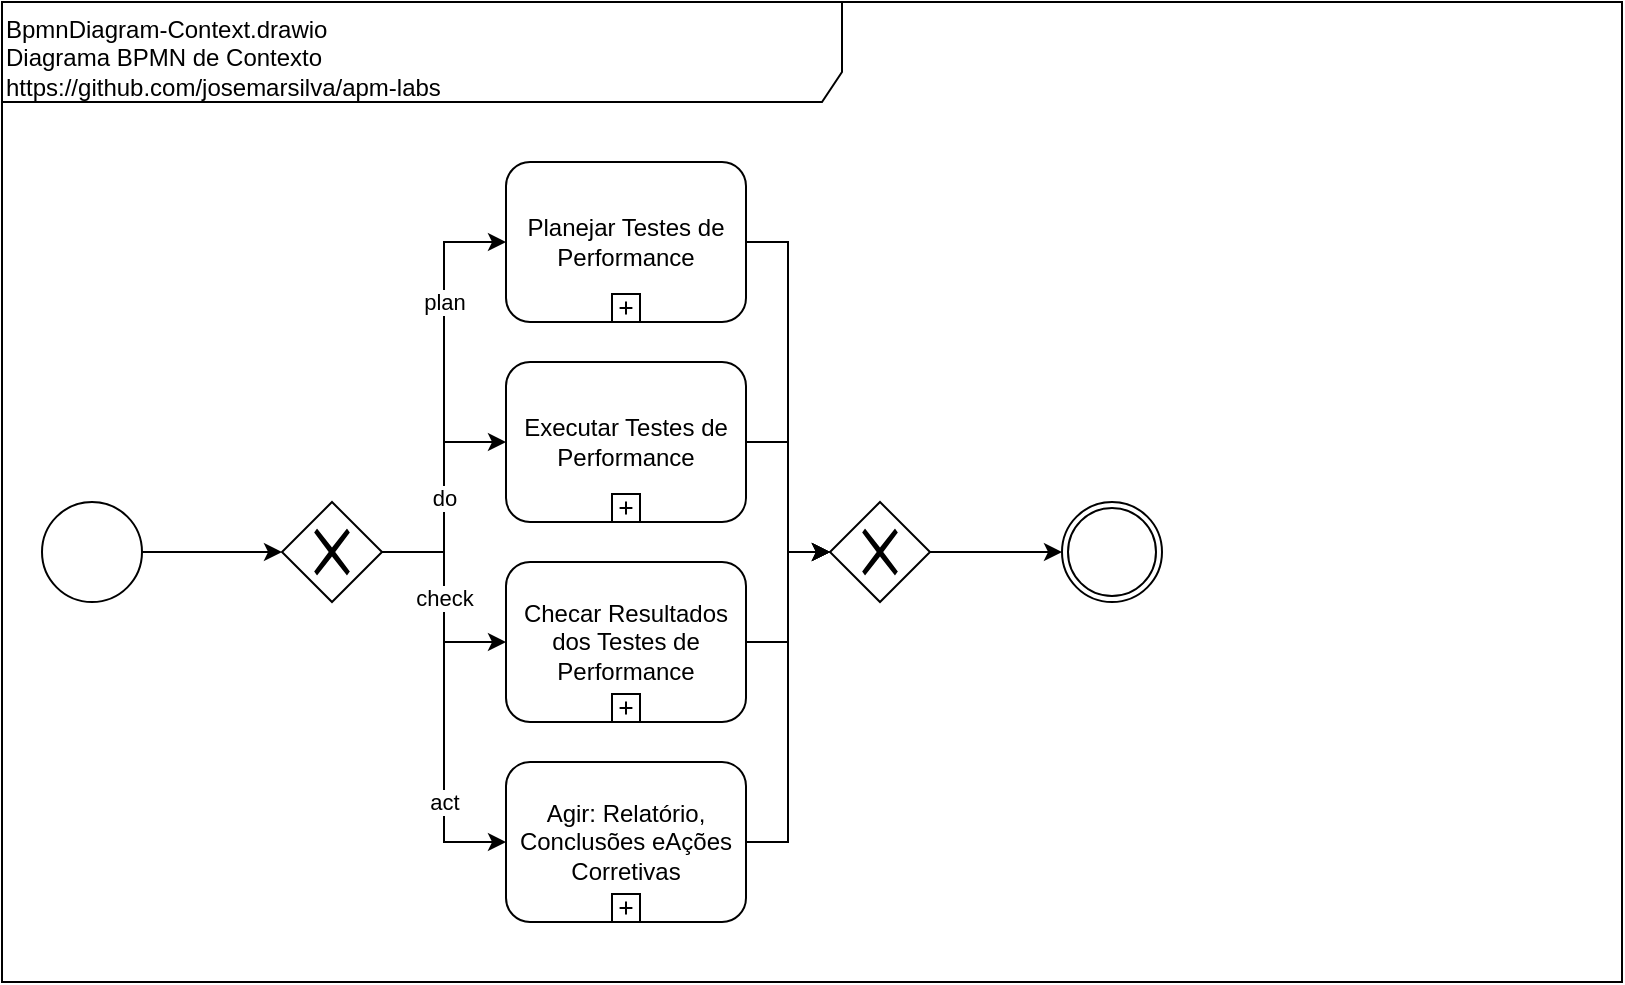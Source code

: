 <mxfile version="13.8.6" type="device"><diagram id="vquhxM4Gl7vizDkbJRud" name="BpmnDiagram-Context"><mxGraphModel dx="526" dy="371" grid="1" gridSize="10" guides="1" tooltips="1" connect="1" arrows="1" fold="1" page="1" pageScale="1" pageWidth="827" pageHeight="1169" math="0" shadow="0"><root><mxCell id="0"/><mxCell id="1" parent="0"/><mxCell id="9FJbmSECMvXUI47Kb-CV-2" value="&lt;div&gt;&lt;/div&gt;BpmnDiagram-Context.drawio&lt;br&gt;Diagrama BPMN de Contexto&lt;br&gt;https://github.com/josemarsilva/apm-labs" style="shape=umlFrame;whiteSpace=wrap;html=1;width=420;height=50;verticalAlign=top;align=left;" parent="1" vertex="1"><mxGeometry x="10" y="10" width="810" height="490" as="geometry"/></mxCell><mxCell id="7eEHDmrFOn13cqnMQ7j4-6" value="act" style="edgeStyle=orthogonalEdgeStyle;rounded=0;orthogonalLoop=1;jettySize=auto;html=1;entryX=0;entryY=0.5;entryDx=0;entryDy=0;exitX=1;exitY=0.5;exitDx=0;exitDy=0;" parent="1" source="9FJbmSECMvXUI47Kb-CV-3" target="7eEHDmrFOn13cqnMQ7j4-4" edge="1"><mxGeometry x="0.507" relative="1" as="geometry"><mxPoint x="210" y="295" as="sourcePoint"/><mxPoint x="272" y="340" as="targetPoint"/><mxPoint as="offset"/></mxGeometry></mxCell><mxCell id="7eEHDmrFOn13cqnMQ7j4-3" value="plan" style="edgeStyle=orthogonalEdgeStyle;rounded=0;orthogonalLoop=1;jettySize=auto;html=1;entryX=0;entryY=0.5;entryDx=0;entryDy=0;exitX=1;exitY=0.5;exitDx=0;exitDy=0;" parent="1" source="9FJbmSECMvXUI47Kb-CV-3" target="7eEHDmrFOn13cqnMQ7j4-1" edge="1"><mxGeometry x="0.438" relative="1" as="geometry"><mxPoint x="210" y="295" as="sourcePoint"/><mxPoint x="272" y="240" as="targetPoint"/><mxPoint as="offset"/></mxGeometry></mxCell><mxCell id="9FJbmSECMvXUI47Kb-CV-4" style="edgeStyle=orthogonalEdgeStyle;rounded=0;orthogonalLoop=1;jettySize=auto;html=1;" parent="1" source="9FJbmSECMvXUI47Kb-CV-1" target="9FJbmSECMvXUI47Kb-CV-3" edge="1"><mxGeometry relative="1" as="geometry"/></mxCell><mxCell id="9FJbmSECMvXUI47Kb-CV-1" value="" style="shape=mxgraph.bpmn.shape;html=1;verticalLabelPosition=bottom;labelBackgroundColor=#ffffff;verticalAlign=top;align=center;perimeter=ellipsePerimeter;outlineConnect=0;outline=standard;symbol=general;" parent="1" vertex="1"><mxGeometry x="30" y="260" width="50" height="50" as="geometry"/></mxCell><mxCell id="9FJbmSECMvXUI47Kb-CV-8" value="do" style="edgeStyle=orthogonalEdgeStyle;rounded=0;orthogonalLoop=1;jettySize=auto;html=1;entryX=0;entryY=0.5;entryDx=0;entryDy=0;" parent="1" source="9FJbmSECMvXUI47Kb-CV-3" target="9FJbmSECMvXUI47Kb-CV-6" edge="1"><mxGeometry relative="1" as="geometry"/></mxCell><mxCell id="9FJbmSECMvXUI47Kb-CV-11" value="check" style="edgeStyle=orthogonalEdgeStyle;rounded=0;orthogonalLoop=1;jettySize=auto;html=1;entryX=0;entryY=0.5;entryDx=0;entryDy=0;" parent="1" source="9FJbmSECMvXUI47Kb-CV-3" target="9FJbmSECMvXUI47Kb-CV-9" edge="1"><mxGeometry relative="1" as="geometry"/></mxCell><mxCell id="9FJbmSECMvXUI47Kb-CV-3" value="" style="shape=mxgraph.bpmn.shape;html=1;verticalLabelPosition=bottom;labelBackgroundColor=#ffffff;verticalAlign=top;align=center;perimeter=rhombusPerimeter;background=gateway;outlineConnect=0;outline=none;symbol=exclusiveGw;" parent="1" vertex="1"><mxGeometry x="150" y="260" width="50" height="50" as="geometry"/></mxCell><mxCell id="9FJbmSECMvXUI47Kb-CV-15" style="edgeStyle=orthogonalEdgeStyle;rounded=0;orthogonalLoop=1;jettySize=auto;html=1;" parent="1" source="9FJbmSECMvXUI47Kb-CV-5" target="9FJbmSECMvXUI47Kb-CV-14" edge="1"><mxGeometry relative="1" as="geometry"/></mxCell><mxCell id="9FJbmSECMvXUI47Kb-CV-5" value="" style="shape=mxgraph.bpmn.shape;html=1;verticalLabelPosition=bottom;labelBackgroundColor=#ffffff;verticalAlign=top;align=center;perimeter=rhombusPerimeter;background=gateway;outlineConnect=0;outline=none;symbol=exclusiveGw;" parent="1" vertex="1"><mxGeometry x="424" y="260" width="50" height="50" as="geometry"/></mxCell><mxCell id="9FJbmSECMvXUI47Kb-CV-12" style="edgeStyle=orthogonalEdgeStyle;rounded=0;orthogonalLoop=1;jettySize=auto;html=1;entryX=0;entryY=0.5;entryDx=0;entryDy=0;" parent="1" source="9FJbmSECMvXUI47Kb-CV-6" target="9FJbmSECMvXUI47Kb-CV-5" edge="1"><mxGeometry relative="1" as="geometry"/></mxCell><mxCell id="9FJbmSECMvXUI47Kb-CV-6" value="Executar Testes de Performance" style="html=1;whiteSpace=wrap;rounded=1;dropTarget=0;align=center;" parent="1" vertex="1"><mxGeometry x="262" y="190" width="120" height="80" as="geometry"/></mxCell><mxCell id="9FJbmSECMvXUI47Kb-CV-7" value="" style="html=1;shape=plus;outlineConnect=0;" parent="9FJbmSECMvXUI47Kb-CV-6" vertex="1"><mxGeometry x="0.5" y="1" width="14" height="14" relative="1" as="geometry"><mxPoint x="-7" y="-14" as="offset"/></mxGeometry></mxCell><mxCell id="9FJbmSECMvXUI47Kb-CV-13" style="edgeStyle=orthogonalEdgeStyle;rounded=0;orthogonalLoop=1;jettySize=auto;html=1;entryX=0;entryY=0.5;entryDx=0;entryDy=0;" parent="1" source="9FJbmSECMvXUI47Kb-CV-9" target="9FJbmSECMvXUI47Kb-CV-5" edge="1"><mxGeometry relative="1" as="geometry"/></mxCell><mxCell id="9FJbmSECMvXUI47Kb-CV-9" value="Checar Resultados dos Testes de Performance" style="html=1;whiteSpace=wrap;rounded=1;dropTarget=0;align=center;" parent="1" vertex="1"><mxGeometry x="262" y="290" width="120" height="80" as="geometry"/></mxCell><mxCell id="9FJbmSECMvXUI47Kb-CV-10" value="" style="html=1;shape=plus;outlineConnect=0;" parent="9FJbmSECMvXUI47Kb-CV-9" vertex="1"><mxGeometry x="0.5" y="1" width="14" height="14" relative="1" as="geometry"><mxPoint x="-7" y="-14" as="offset"/></mxGeometry></mxCell><mxCell id="9FJbmSECMvXUI47Kb-CV-14" value="" style="shape=mxgraph.bpmn.shape;html=1;verticalLabelPosition=bottom;labelBackgroundColor=#ffffff;verticalAlign=top;align=center;perimeter=ellipsePerimeter;outlineConnect=0;outline=throwing;symbol=general;" parent="1" vertex="1"><mxGeometry x="540" y="260" width="50" height="50" as="geometry"/></mxCell><mxCell id="7eEHDmrFOn13cqnMQ7j4-1" value="Planejar Testes de Performance" style="html=1;whiteSpace=wrap;rounded=1;dropTarget=0;align=center;" parent="1" vertex="1"><mxGeometry x="262" y="90" width="120" height="80" as="geometry"/></mxCell><mxCell id="7eEHDmrFOn13cqnMQ7j4-2" value="" style="html=1;shape=plus;outlineConnect=0;" parent="7eEHDmrFOn13cqnMQ7j4-1" vertex="1"><mxGeometry x="0.5" y="1" width="14" height="14" relative="1" as="geometry"><mxPoint x="-7" y="-14" as="offset"/></mxGeometry></mxCell><mxCell id="7eEHDmrFOn13cqnMQ7j4-4" value="Agir: Relatório, Conclusões eAções Corretivas" style="html=1;whiteSpace=wrap;rounded=1;dropTarget=0;align=center;" parent="1" vertex="1"><mxGeometry x="262" y="390" width="120" height="80" as="geometry"/></mxCell><mxCell id="7eEHDmrFOn13cqnMQ7j4-5" value="" style="html=1;shape=plus;outlineConnect=0;" parent="7eEHDmrFOn13cqnMQ7j4-4" vertex="1"><mxGeometry x="0.5" y="1" width="14" height="14" relative="1" as="geometry"><mxPoint x="-7" y="-14" as="offset"/></mxGeometry></mxCell><mxCell id="7eEHDmrFOn13cqnMQ7j4-7" style="edgeStyle=orthogonalEdgeStyle;rounded=0;orthogonalLoop=1;jettySize=auto;html=1;entryX=0;entryY=0.5;entryDx=0;entryDy=0;" parent="1" source="7eEHDmrFOn13cqnMQ7j4-1" target="9FJbmSECMvXUI47Kb-CV-5" edge="1"><mxGeometry relative="1" as="geometry"><mxPoint x="392" y="240" as="sourcePoint"/><mxPoint x="434" y="295" as="targetPoint"/></mxGeometry></mxCell><mxCell id="7eEHDmrFOn13cqnMQ7j4-8" style="edgeStyle=orthogonalEdgeStyle;rounded=0;orthogonalLoop=1;jettySize=auto;html=1;entryX=0;entryY=0.5;entryDx=0;entryDy=0;" parent="1" source="7eEHDmrFOn13cqnMQ7j4-4" target="9FJbmSECMvXUI47Kb-CV-5" edge="1"><mxGeometry relative="1" as="geometry"><mxPoint x="392" y="340" as="sourcePoint"/><mxPoint x="434" y="295" as="targetPoint"/></mxGeometry></mxCell></root></mxGraphModel></diagram></mxfile>